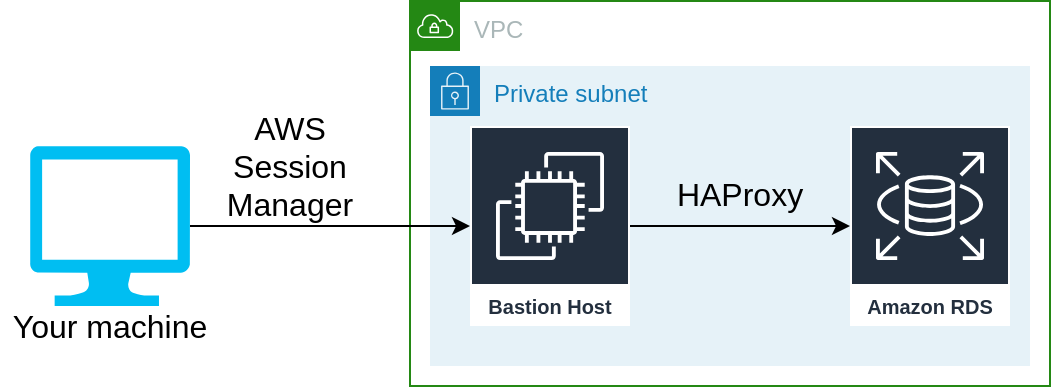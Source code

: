 <mxfile version="14.6.13" type="device"><diagram id="Ht1M8jgEwFfnCIfOTk4-" name="Page-1"><mxGraphModel dx="942" dy="669" grid="1" gridSize="10" guides="1" tooltips="1" connect="1" arrows="1" fold="1" page="1" pageScale="1" pageWidth="1169" pageHeight="827" math="0" shadow="0"><root><mxCell id="0"/><mxCell id="1" parent="0"/><mxCell id="4yp3_9cG4KpcDVQrdSrn-3" value="VPC" style="points=[[0,0],[0.25,0],[0.5,0],[0.75,0],[1,0],[1,0.25],[1,0.5],[1,0.75],[1,1],[0.75,1],[0.5,1],[0.25,1],[0,1],[0,0.75],[0,0.5],[0,0.25]];outlineConnect=0;gradientColor=none;html=1;whiteSpace=wrap;fontSize=12;fontStyle=0;shape=mxgraph.aws4.group;grIcon=mxgraph.aws4.group_vpc;strokeColor=#248814;fillColor=none;verticalAlign=top;align=left;spacingLeft=30;fontColor=#AAB7B8;dashed=0;" vertex="1" parent="1"><mxGeometry x="400" y="107.5" width="320" height="192.5" as="geometry"/></mxCell><mxCell id="4yp3_9cG4KpcDVQrdSrn-5" value="Private subnet" style="points=[[0,0],[0.25,0],[0.5,0],[0.75,0],[1,0],[1,0.25],[1,0.5],[1,0.75],[1,1],[0.75,1],[0.5,1],[0.25,1],[0,1],[0,0.75],[0,0.5],[0,0.25]];outlineConnect=0;gradientColor=none;html=1;whiteSpace=wrap;fontSize=12;fontStyle=0;shape=mxgraph.aws4.group;grIcon=mxgraph.aws4.group_security_group;grStroke=0;strokeColor=#147EBA;fillColor=#E6F2F8;verticalAlign=top;align=left;spacingLeft=30;fontColor=#147EBA;dashed=0;" vertex="1" parent="1"><mxGeometry x="410" y="140" width="300" height="150" as="geometry"/></mxCell><mxCell id="4yp3_9cG4KpcDVQrdSrn-9" style="edgeStyle=orthogonalEdgeStyle;rounded=0;orthogonalLoop=1;jettySize=auto;html=1;fontSize=16;" edge="1" parent="1" source="4yp3_9cG4KpcDVQrdSrn-1" target="4yp3_9cG4KpcDVQrdSrn-4"><mxGeometry relative="1" as="geometry"/></mxCell><mxCell id="4yp3_9cG4KpcDVQrdSrn-1" value="" style="verticalLabelPosition=bottom;html=1;verticalAlign=top;align=center;strokeColor=none;fillColor=#00BEF2;shape=mxgraph.azure.computer;pointerEvents=1;" vertex="1" parent="1"><mxGeometry x="210" y="180" width="80" height="80" as="geometry"/></mxCell><mxCell id="4yp3_9cG4KpcDVQrdSrn-2" value="Your machine" style="text;html=1;strokeColor=none;fillColor=none;align=center;verticalAlign=middle;whiteSpace=wrap;rounded=0;fontSize=16;" vertex="1" parent="1"><mxGeometry x="195" y="260" width="110" height="20" as="geometry"/></mxCell><mxCell id="4yp3_9cG4KpcDVQrdSrn-7" style="edgeStyle=orthogonalEdgeStyle;rounded=0;orthogonalLoop=1;jettySize=auto;html=1;fontSize=16;" edge="1" parent="1" source="4yp3_9cG4KpcDVQrdSrn-4" target="4yp3_9cG4KpcDVQrdSrn-6"><mxGeometry relative="1" as="geometry"/></mxCell><mxCell id="4yp3_9cG4KpcDVQrdSrn-4" value="Bastion Host" style="outlineConnect=0;fontColor=#232F3E;gradientColor=none;strokeColor=#ffffff;fillColor=#232F3E;dashed=0;verticalLabelPosition=middle;verticalAlign=bottom;align=center;html=1;whiteSpace=wrap;fontSize=10;fontStyle=1;spacing=3;shape=mxgraph.aws4.productIcon;prIcon=mxgraph.aws4.ec2;" vertex="1" parent="1"><mxGeometry x="430" y="170" width="80" height="100" as="geometry"/></mxCell><mxCell id="4yp3_9cG4KpcDVQrdSrn-6" value="Amazon RDS" style="outlineConnect=0;fontColor=#232F3E;gradientColor=none;strokeColor=#ffffff;fillColor=#232F3E;dashed=0;verticalLabelPosition=middle;verticalAlign=bottom;align=center;html=1;whiteSpace=wrap;fontSize=10;fontStyle=1;spacing=3;shape=mxgraph.aws4.productIcon;prIcon=mxgraph.aws4.rds;" vertex="1" parent="1"><mxGeometry x="620" y="170" width="80" height="100" as="geometry"/></mxCell><mxCell id="4yp3_9cG4KpcDVQrdSrn-8" value="HAProxy" style="text;html=1;strokeColor=none;fillColor=none;align=center;verticalAlign=middle;whiteSpace=wrap;rounded=0;fontSize=16;" vertex="1" parent="1"><mxGeometry x="500" y="193.75" width="130" height="20" as="geometry"/></mxCell><mxCell id="4yp3_9cG4KpcDVQrdSrn-10" value="AWS Session Manager" style="text;html=1;strokeColor=none;fillColor=none;align=center;verticalAlign=middle;whiteSpace=wrap;rounded=0;fontSize=16;" vertex="1" parent="1"><mxGeometry x="320" y="180" width="40" height="20" as="geometry"/></mxCell></root></mxGraphModel></diagram></mxfile>
